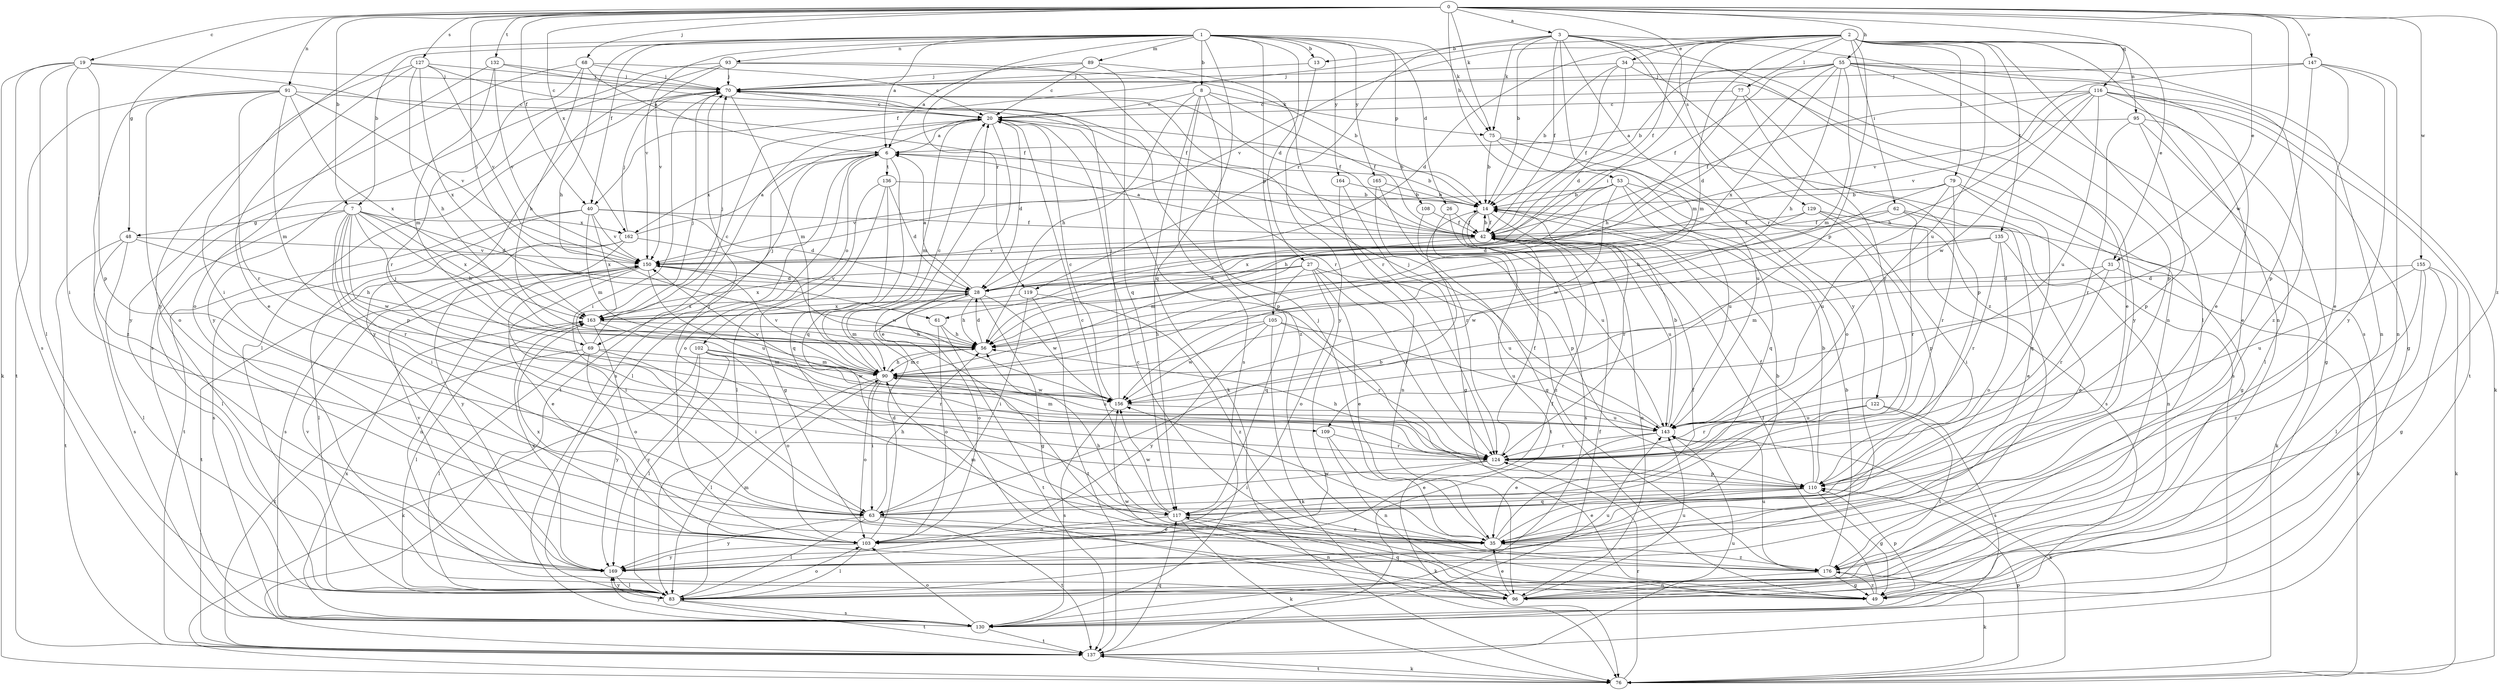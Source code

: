 strict digraph  {
0;
1;
2;
3;
6;
7;
8;
13;
14;
19;
20;
26;
27;
28;
31;
34;
35;
40;
42;
48;
49;
53;
55;
56;
61;
62;
63;
68;
69;
70;
75;
76;
77;
79;
83;
89;
90;
91;
93;
95;
96;
102;
103;
105;
108;
109;
110;
116;
117;
119;
122;
124;
127;
129;
130;
132;
135;
136;
137;
143;
147;
150;
155;
156;
162;
163;
164;
165;
169;
176;
0 -> 3  [label=a];
0 -> 7  [label=b];
0 -> 19  [label=c];
0 -> 31  [label=e];
0 -> 40  [label=f];
0 -> 48  [label=g];
0 -> 53  [label=h];
0 -> 55  [label=h];
0 -> 61  [label=i];
0 -> 68  [label=j];
0 -> 75  [label=k];
0 -> 91  [label=n];
0 -> 116  [label=q];
0 -> 127  [label=s];
0 -> 129  [label=s];
0 -> 132  [label=t];
0 -> 147  [label=v];
0 -> 155  [label=w];
0 -> 156  [label=w];
0 -> 162  [label=x];
0 -> 176  [label=z];
1 -> 6  [label=a];
1 -> 7  [label=b];
1 -> 8  [label=b];
1 -> 13  [label=b];
1 -> 26  [label=d];
1 -> 27  [label=d];
1 -> 40  [label=f];
1 -> 56  [label=h];
1 -> 75  [label=k];
1 -> 89  [label=m];
1 -> 93  [label=n];
1 -> 105  [label=p];
1 -> 108  [label=p];
1 -> 117  [label=q];
1 -> 119  [label=r];
1 -> 150  [label=v];
1 -> 164  [label=y];
1 -> 165  [label=y];
1 -> 169  [label=y];
2 -> 28  [label=d];
2 -> 31  [label=e];
2 -> 34  [label=e];
2 -> 40  [label=f];
2 -> 42  [label=f];
2 -> 61  [label=i];
2 -> 62  [label=i];
2 -> 77  [label=l];
2 -> 79  [label=l];
2 -> 83  [label=l];
2 -> 90  [label=m];
2 -> 95  [label=n];
2 -> 96  [label=n];
2 -> 109  [label=p];
2 -> 135  [label=t];
2 -> 143  [label=u];
2 -> 150  [label=v];
3 -> 13  [label=b];
3 -> 14  [label=b];
3 -> 42  [label=f];
3 -> 75  [label=k];
3 -> 90  [label=m];
3 -> 96  [label=n];
3 -> 119  [label=r];
3 -> 122  [label=r];
3 -> 130  [label=s];
3 -> 169  [label=y];
3 -> 176  [label=z];
6 -> 14  [label=b];
6 -> 69  [label=j];
6 -> 83  [label=l];
6 -> 102  [label=o];
6 -> 103  [label=o];
6 -> 117  [label=q];
6 -> 136  [label=t];
6 -> 162  [label=x];
7 -> 28  [label=d];
7 -> 48  [label=g];
7 -> 56  [label=h];
7 -> 63  [label=i];
7 -> 69  [label=j];
7 -> 83  [label=l];
7 -> 109  [label=p];
7 -> 124  [label=r];
7 -> 156  [label=w];
7 -> 162  [label=x];
7 -> 163  [label=x];
8 -> 20  [label=c];
8 -> 42  [label=f];
8 -> 56  [label=h];
8 -> 75  [label=k];
8 -> 76  [label=k];
8 -> 130  [label=s];
8 -> 176  [label=z];
13 -> 70  [label=j];
13 -> 169  [label=y];
14 -> 42  [label=f];
14 -> 124  [label=r];
14 -> 130  [label=s];
14 -> 137  [label=t];
19 -> 42  [label=f];
19 -> 63  [label=i];
19 -> 70  [label=j];
19 -> 76  [label=k];
19 -> 83  [label=l];
19 -> 110  [label=p];
19 -> 130  [label=s];
20 -> 6  [label=a];
20 -> 14  [label=b];
20 -> 28  [label=d];
20 -> 35  [label=e];
20 -> 90  [label=m];
20 -> 110  [label=p];
20 -> 130  [label=s];
20 -> 137  [label=t];
26 -> 42  [label=f];
26 -> 143  [label=u];
26 -> 176  [label=z];
27 -> 28  [label=d];
27 -> 35  [label=e];
27 -> 103  [label=o];
27 -> 117  [label=q];
27 -> 124  [label=r];
27 -> 143  [label=u];
27 -> 163  [label=x];
28 -> 6  [label=a];
28 -> 49  [label=g];
28 -> 56  [label=h];
28 -> 90  [label=m];
28 -> 103  [label=o];
28 -> 150  [label=v];
28 -> 156  [label=w];
28 -> 163  [label=x];
31 -> 28  [label=d];
31 -> 76  [label=k];
31 -> 90  [label=m];
31 -> 124  [label=r];
34 -> 14  [label=b];
34 -> 28  [label=d];
34 -> 35  [label=e];
34 -> 42  [label=f];
34 -> 70  [label=j];
34 -> 169  [label=y];
35 -> 14  [label=b];
35 -> 42  [label=f];
35 -> 56  [label=h];
35 -> 70  [label=j];
35 -> 90  [label=m];
35 -> 156  [label=w];
35 -> 176  [label=z];
40 -> 28  [label=d];
40 -> 42  [label=f];
40 -> 90  [label=m];
40 -> 130  [label=s];
40 -> 137  [label=t];
40 -> 150  [label=v];
40 -> 163  [label=x];
42 -> 6  [label=a];
42 -> 14  [label=b];
42 -> 90  [label=m];
42 -> 96  [label=n];
42 -> 143  [label=u];
42 -> 150  [label=v];
48 -> 56  [label=h];
48 -> 83  [label=l];
48 -> 130  [label=s];
48 -> 137  [label=t];
48 -> 150  [label=v];
49 -> 20  [label=c];
49 -> 42  [label=f];
49 -> 110  [label=p];
49 -> 156  [label=w];
49 -> 176  [label=z];
53 -> 14  [label=b];
53 -> 56  [label=h];
53 -> 117  [label=q];
53 -> 130  [label=s];
53 -> 143  [label=u];
53 -> 150  [label=v];
53 -> 156  [label=w];
55 -> 14  [label=b];
55 -> 28  [label=d];
55 -> 35  [label=e];
55 -> 42  [label=f];
55 -> 56  [label=h];
55 -> 70  [label=j];
55 -> 90  [label=m];
55 -> 96  [label=n];
55 -> 110  [label=p];
55 -> 163  [label=x];
55 -> 176  [label=z];
56 -> 28  [label=d];
56 -> 90  [label=m];
61 -> 56  [label=h];
61 -> 103  [label=o];
61 -> 137  [label=t];
62 -> 35  [label=e];
62 -> 42  [label=f];
62 -> 96  [label=n];
62 -> 124  [label=r];
62 -> 163  [label=x];
63 -> 14  [label=b];
63 -> 35  [label=e];
63 -> 56  [label=h];
63 -> 83  [label=l];
63 -> 137  [label=t];
63 -> 169  [label=y];
68 -> 6  [label=a];
68 -> 20  [label=c];
68 -> 56  [label=h];
68 -> 70  [label=j];
68 -> 124  [label=r];
68 -> 169  [label=y];
69 -> 20  [label=c];
69 -> 63  [label=i];
69 -> 70  [label=j];
69 -> 83  [label=l];
69 -> 90  [label=m];
69 -> 137  [label=t];
69 -> 169  [label=y];
70 -> 20  [label=c];
70 -> 42  [label=f];
70 -> 63  [label=i];
70 -> 83  [label=l];
70 -> 90  [label=m];
70 -> 169  [label=y];
75 -> 14  [label=b];
75 -> 103  [label=o];
75 -> 130  [label=s];
75 -> 143  [label=u];
76 -> 110  [label=p];
76 -> 124  [label=r];
76 -> 137  [label=t];
77 -> 20  [label=c];
77 -> 56  [label=h];
77 -> 110  [label=p];
77 -> 124  [label=r];
79 -> 14  [label=b];
79 -> 49  [label=g];
79 -> 56  [label=h];
79 -> 117  [label=q];
79 -> 124  [label=r];
79 -> 143  [label=u];
83 -> 90  [label=m];
83 -> 103  [label=o];
83 -> 130  [label=s];
83 -> 137  [label=t];
83 -> 143  [label=u];
83 -> 169  [label=y];
89 -> 6  [label=a];
89 -> 20  [label=c];
89 -> 70  [label=j];
89 -> 117  [label=q];
89 -> 124  [label=r];
90 -> 20  [label=c];
90 -> 56  [label=h];
90 -> 63  [label=i];
90 -> 83  [label=l];
90 -> 103  [label=o];
90 -> 143  [label=u];
90 -> 150  [label=v];
90 -> 156  [label=w];
91 -> 20  [label=c];
91 -> 90  [label=m];
91 -> 103  [label=o];
91 -> 124  [label=r];
91 -> 137  [label=t];
91 -> 150  [label=v];
91 -> 163  [label=x];
91 -> 176  [label=z];
93 -> 14  [label=b];
93 -> 70  [label=j];
93 -> 124  [label=r];
93 -> 130  [label=s];
93 -> 150  [label=v];
93 -> 169  [label=y];
95 -> 6  [label=a];
95 -> 49  [label=g];
95 -> 83  [label=l];
95 -> 110  [label=p];
95 -> 124  [label=r];
96 -> 20  [label=c];
96 -> 35  [label=e];
96 -> 117  [label=q];
96 -> 143  [label=u];
96 -> 150  [label=v];
102 -> 76  [label=k];
102 -> 83  [label=l];
102 -> 90  [label=m];
102 -> 103  [label=o];
102 -> 124  [label=r];
102 -> 156  [label=w];
102 -> 169  [label=y];
103 -> 28  [label=d];
103 -> 83  [label=l];
103 -> 163  [label=x];
103 -> 169  [label=y];
105 -> 56  [label=h];
105 -> 76  [label=k];
105 -> 124  [label=r];
105 -> 143  [label=u];
105 -> 156  [label=w];
105 -> 169  [label=y];
108 -> 42  [label=f];
108 -> 110  [label=p];
109 -> 35  [label=e];
109 -> 96  [label=n];
109 -> 124  [label=r];
110 -> 14  [label=b];
110 -> 35  [label=e];
110 -> 42  [label=f];
110 -> 49  [label=g];
110 -> 63  [label=i];
110 -> 117  [label=q];
116 -> 20  [label=c];
116 -> 35  [label=e];
116 -> 42  [label=f];
116 -> 49  [label=g];
116 -> 56  [label=h];
116 -> 76  [label=k];
116 -> 137  [label=t];
116 -> 143  [label=u];
116 -> 150  [label=v];
116 -> 156  [label=w];
117 -> 20  [label=c];
117 -> 35  [label=e];
117 -> 70  [label=j];
117 -> 76  [label=k];
117 -> 96  [label=n];
117 -> 103  [label=o];
117 -> 156  [label=w];
119 -> 63  [label=i];
119 -> 137  [label=t];
119 -> 163  [label=x];
119 -> 176  [label=z];
122 -> 83  [label=l];
122 -> 124  [label=r];
122 -> 130  [label=s];
122 -> 143  [label=u];
124 -> 42  [label=f];
124 -> 56  [label=h];
124 -> 63  [label=i];
124 -> 76  [label=k];
124 -> 110  [label=p];
127 -> 20  [label=c];
127 -> 35  [label=e];
127 -> 56  [label=h];
127 -> 63  [label=i];
127 -> 70  [label=j];
127 -> 150  [label=v];
127 -> 163  [label=x];
129 -> 28  [label=d];
129 -> 42  [label=f];
129 -> 63  [label=i];
129 -> 76  [label=k];
129 -> 110  [label=p];
130 -> 42  [label=f];
130 -> 103  [label=o];
130 -> 137  [label=t];
130 -> 163  [label=x];
130 -> 169  [label=y];
132 -> 42  [label=f];
132 -> 70  [label=j];
132 -> 90  [label=m];
132 -> 103  [label=o];
132 -> 150  [label=v];
135 -> 35  [label=e];
135 -> 103  [label=o];
135 -> 124  [label=r];
135 -> 150  [label=v];
135 -> 156  [label=w];
136 -> 14  [label=b];
136 -> 28  [label=d];
136 -> 49  [label=g];
136 -> 83  [label=l];
136 -> 117  [label=q];
137 -> 76  [label=k];
137 -> 117  [label=q];
137 -> 143  [label=u];
143 -> 14  [label=b];
143 -> 35  [label=e];
143 -> 70  [label=j];
143 -> 76  [label=k];
143 -> 90  [label=m];
143 -> 124  [label=r];
147 -> 35  [label=e];
147 -> 70  [label=j];
147 -> 96  [label=n];
147 -> 110  [label=p];
147 -> 150  [label=v];
147 -> 169  [label=y];
150 -> 28  [label=d];
150 -> 35  [label=e];
150 -> 63  [label=i];
150 -> 96  [label=n];
150 -> 137  [label=t];
150 -> 143  [label=u];
155 -> 28  [label=d];
155 -> 49  [label=g];
155 -> 76  [label=k];
155 -> 83  [label=l];
155 -> 143  [label=u];
155 -> 176  [label=z];
156 -> 20  [label=c];
156 -> 70  [label=j];
156 -> 130  [label=s];
156 -> 143  [label=u];
156 -> 150  [label=v];
162 -> 6  [label=a];
162 -> 70  [label=j];
162 -> 83  [label=l];
162 -> 130  [label=s];
162 -> 156  [label=w];
162 -> 169  [label=y];
163 -> 56  [label=h];
163 -> 70  [label=j];
163 -> 83  [label=l];
163 -> 103  [label=o];
163 -> 124  [label=r];
164 -> 14  [label=b];
164 -> 49  [label=g];
164 -> 96  [label=n];
165 -> 14  [label=b];
165 -> 49  [label=g];
165 -> 124  [label=r];
169 -> 42  [label=f];
169 -> 83  [label=l];
169 -> 150  [label=v];
169 -> 163  [label=x];
176 -> 14  [label=b];
176 -> 49  [label=g];
176 -> 76  [label=k];
176 -> 96  [label=n];
176 -> 143  [label=u];
}
